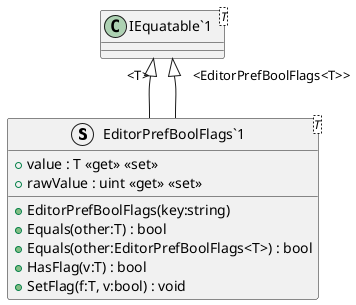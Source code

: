 @startuml
struct "EditorPrefBoolFlags`1"<T> {
    + value : T <<get>> <<set>>
    + rawValue : uint <<get>> <<set>>
    + EditorPrefBoolFlags(key:string)
    + Equals(other:T) : bool
    + Equals(other:EditorPrefBoolFlags<T>) : bool
    + HasFlag(v:T) : bool
    + SetFlag(f:T, v:bool) : void
}
class "IEquatable`1"<T> {
}
"IEquatable`1" "<T>" <|-- "EditorPrefBoolFlags`1"
"IEquatable`1" "<EditorPrefBoolFlags<T>>" <|-- "EditorPrefBoolFlags`1"
@enduml
